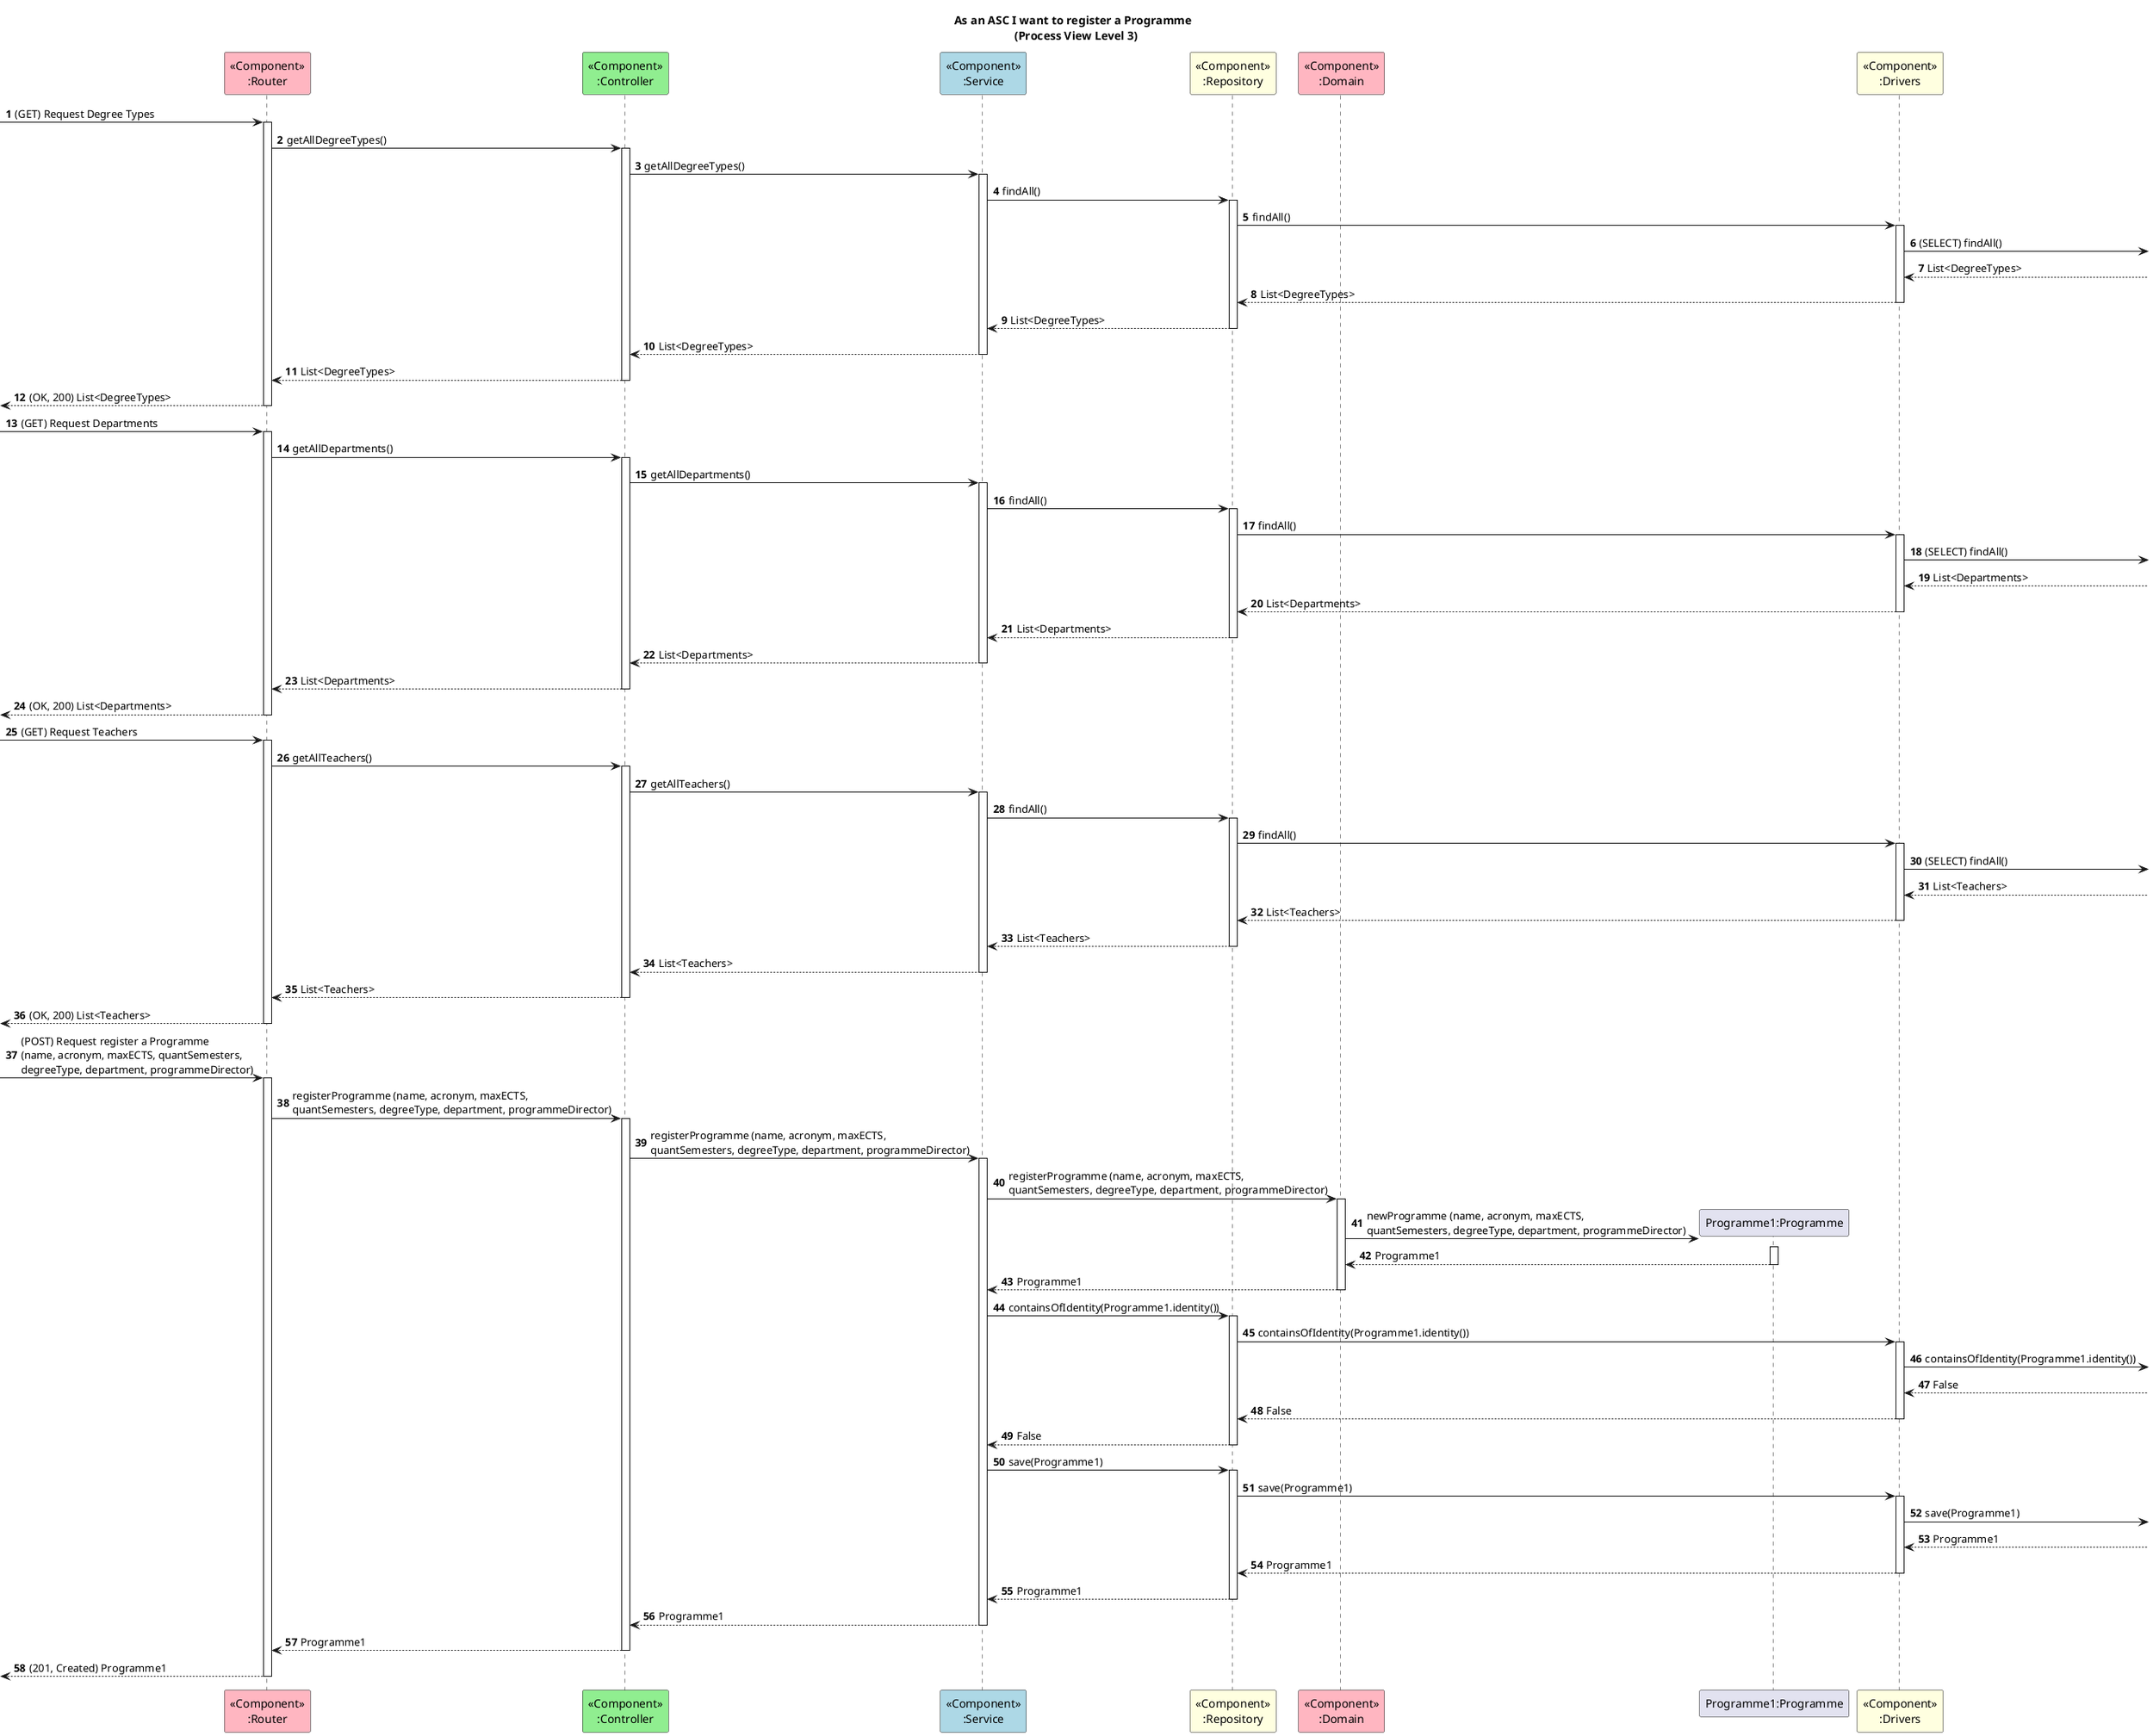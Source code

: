 @startuml

autonumber

title As an ASC I want to register a Programme \n (Process View Level 3)


participant "<<Component>>\n:Router" as RT #lightpink
participant "<<Component>>\n:Controller" as C #lightgreen
participant "<<Component>>\n:Service" as S #lightblue
participant "<<Component>>\n:Repository" as R #lightyellow
participant "<<Component>>\n:Domain" as D #lightpink
participant "Programme1:Programme" as P
participant "<<Component>>\n:Drivers" as Drivers #lightyellow


 -> RT ++: (GET) Request Degree Types
 RT -> C ++: getAllDegreeTypes()
C -> S ++: getAllDegreeTypes()
S -> R ++: findAll()
R -> Drivers ++: findAll()
Drivers -> : (SELECT) findAll()
Drivers <-- : List<DegreeTypes>
Drivers --> R --: List<DegreeTypes>
R --> S --: List<DegreeTypes>
S --> C --: List<DegreeTypes>
RT <-- C --: List<DegreeTypes>
 <-- RT --: (OK, 200) List<DegreeTypes>


 -> RT ++: (GET) Request Departments
RT -> C ++: getAllDepartments()
C -> S ++: getAllDepartments()
S -> R ++: findAll()
R -> Drivers ++: findAll()
Drivers -> : (SELECT) findAll()
Drivers <-- : List<Departments>
Drivers --> R --: List<Departments>
R --> S --: List<Departments>
S --> C --: List<Departments>
C --> RT --: List<Departments>
<-- RT --: (OK, 200) List<Departments>

-> RT ++: (GET) Request Teachers
RT -> C ++: getAllTeachers()
C -> S ++: getAllTeachers()
S -> R ++: findAll()
R -> Drivers ++: findAll()
Drivers -> : (SELECT) findAll()
Drivers <-- : List<Teachers>
Drivers --> R --: List<Teachers>
R --> S --: List<Teachers>
S --> C --: List<Teachers>
C --> RT --: List<Teachers>
<-- RT --: (OK, 200) List<Teachers>

-> RT ++: (POST) Request register a Programme \n(name, acronym, maxECTS, quantSemesters, \ndegreeType, department, programmeDirector)

RT -> C ++: registerProgramme (name, acronym, maxECTS, \nquantSemesters, degreeType, department, programmeDirector)
C -> S ++: registerProgramme (name, acronym, maxECTS, \nquantSemesters, degreeType, department, programmeDirector)

S -> D ++: registerProgramme (name, acronym, maxECTS, \nquantSemesters, degreeType, department, programmeDirector)
D -> P** : newProgramme (name, acronym, maxECTS, \nquantSemesters, degreeType, department, programmeDirector)
activate P
P --> D: Programme1
deactivate P
D --> S --: Programme1

S -> R ++: containsOfIdentity(Programme1.identity())
R -> Drivers ++: containsOfIdentity(Programme1.identity())
Drivers -> : containsOfIdentity(Programme1.identity())
Drivers <-- : False
Drivers --> R --: False
R --> S --: False

S -> R ++: save(Programme1)
R -> Drivers ++: save(Programme1)
Drivers -> : save(Programme1)
Drivers <-- : Programme1
Drivers --> R --: Programme1
R --> S --: Programme1

S --> C --: Programme1
C --> RT --: Programme1
<-- RT --: (201, Created) Programme1

@enduml

